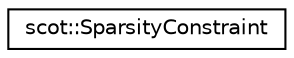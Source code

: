 digraph "Graphical Class Hierarchy"
{
 // LATEX_PDF_SIZE
  edge [fontname="Helvetica",fontsize="10",labelfontname="Helvetica",labelfontsize="10"];
  node [fontname="Helvetica",fontsize="10",shape=record];
  rankdir="LR";
  Node0 [label="scot::SparsityConstraint",height=0.2,width=0.4,color="black", fillcolor="white", style="filled",URL="$classscot_1_1SparsityConstraint.html",tooltip=" "];
}
